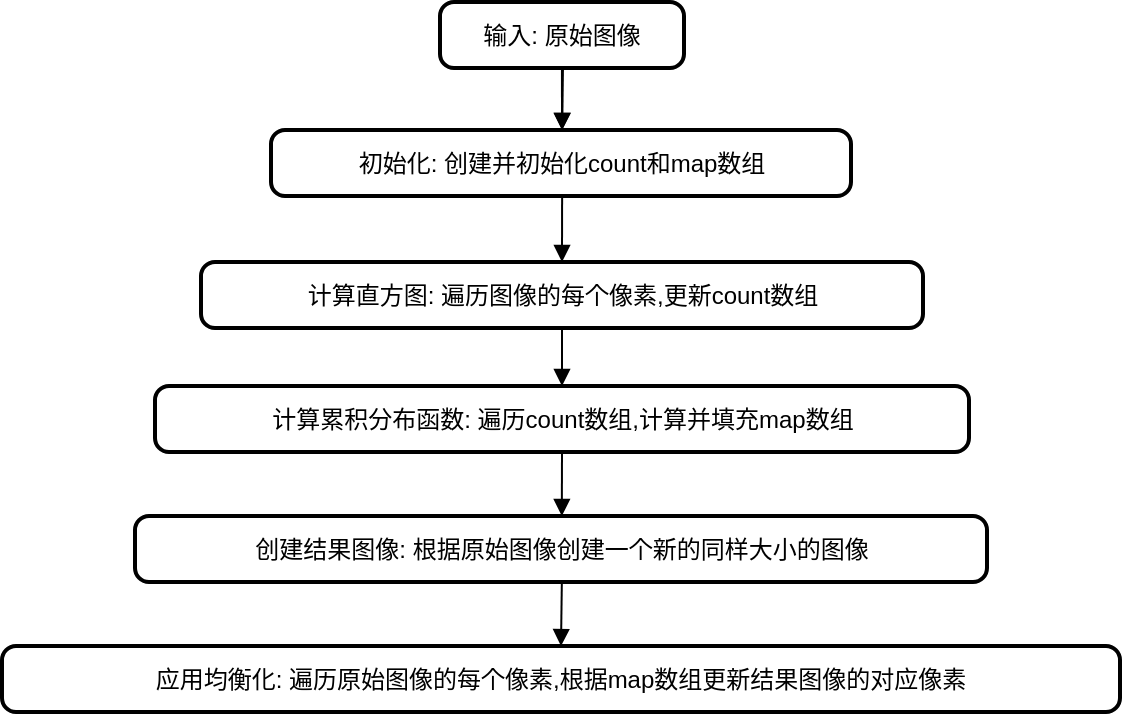 <mxfile version="21.3.6" type="device">
  <diagram name="第 1 页" id="5nDD9sZMzwFYkxg2Z-bp">
    <mxGraphModel dx="1158" dy="-566" grid="0" gridSize="10" guides="1" tooltips="1" connect="1" arrows="1" fold="1" page="0" pageScale="1" pageWidth="827" pageHeight="1169" math="0" shadow="0">
      <root>
        <mxCell id="0" />
        <mxCell id="1" parent="0" />
        <mxCell id="y1ZLQi6aJxDCDG3mssmD-125" value="输入: 原始图像" style="rounded=1;absoluteArcSize=1;arcSize=14;whiteSpace=wrap;strokeWidth=2;" vertex="1" parent="1">
          <mxGeometry x="239" y="1295" width="122" height="33" as="geometry" />
        </mxCell>
        <mxCell id="y1ZLQi6aJxDCDG3mssmD-126" value="初始化: 创建并初始化count和map数组" style="rounded=1;absoluteArcSize=1;arcSize=14;whiteSpace=wrap;strokeWidth=2;" vertex="1" parent="1">
          <mxGeometry x="154.5" y="1359" width="290" height="33" as="geometry" />
        </mxCell>
        <mxCell id="y1ZLQi6aJxDCDG3mssmD-127" value="计算直方图: 遍历图像的每个像素,更新count数组" style="rounded=1;absoluteArcSize=1;arcSize=14;whiteSpace=wrap;strokeWidth=2;" vertex="1" parent="1">
          <mxGeometry x="119.5" y="1425" width="361" height="33" as="geometry" />
        </mxCell>
        <mxCell id="y1ZLQi6aJxDCDG3mssmD-128" value="计算累积分布函数: 遍历count数组,计算并填充map数组" style="rounded=1;absoluteArcSize=1;arcSize=14;whiteSpace=wrap;strokeWidth=2;" vertex="1" parent="1">
          <mxGeometry x="96.5" y="1487" width="407" height="33" as="geometry" />
        </mxCell>
        <mxCell id="y1ZLQi6aJxDCDG3mssmD-129" value="创建结果图像: 根据原始图像创建一个新的同样大小的图像" style="rounded=1;absoluteArcSize=1;arcSize=14;whiteSpace=wrap;strokeWidth=2;" vertex="1" parent="1">
          <mxGeometry x="86.5" y="1552" width="426" height="33" as="geometry" />
        </mxCell>
        <mxCell id="y1ZLQi6aJxDCDG3mssmD-130" value="应用均衡化: 遍历原始图像的每个像素,根据map数组更新结果图像的对应像素" style="rounded=1;absoluteArcSize=1;arcSize=14;whiteSpace=wrap;strokeWidth=2;" vertex="1" parent="1">
          <mxGeometry x="20" y="1617" width="559" height="33" as="geometry" />
        </mxCell>
        <mxCell id="y1ZLQi6aJxDCDG3mssmD-131" value="" style="curved=1;startArrow=none;endArrow=block;exitX=0.504;exitY=1.012;entryX=0.502;entryY=0.012;rounded=0;" edge="1" parent="1" source="y1ZLQi6aJxDCDG3mssmD-125" target="y1ZLQi6aJxDCDG3mssmD-126">
          <mxGeometry relative="1" as="geometry">
            <Array as="points" />
          </mxGeometry>
        </mxCell>
        <mxCell id="y1ZLQi6aJxDCDG3mssmD-132" value="" style="curved=1;startArrow=none;endArrow=block;exitX=0.502;exitY=1.024;entryX=0.5;entryY=-0.006;rounded=0;" edge="1" parent="1" source="y1ZLQi6aJxDCDG3mssmD-126" target="y1ZLQi6aJxDCDG3mssmD-127">
          <mxGeometry relative="1" as="geometry">
            <Array as="points" />
          </mxGeometry>
        </mxCell>
        <mxCell id="y1ZLQi6aJxDCDG3mssmD-133" value="" style="curved=1;startArrow=none;endArrow=block;exitX=0.5;exitY=1.006;entryX=0.5;entryY=0.006;rounded=0;" edge="1" parent="1" source="y1ZLQi6aJxDCDG3mssmD-127" target="y1ZLQi6aJxDCDG3mssmD-128">
          <mxGeometry relative="1" as="geometry">
            <Array as="points" />
          </mxGeometry>
        </mxCell>
        <mxCell id="y1ZLQi6aJxDCDG3mssmD-134" value="" style="curved=1;startArrow=none;endArrow=block;exitX=0.5;exitY=1.018;entryX=0.501;entryY=-0.012;rounded=0;" edge="1" parent="1" source="y1ZLQi6aJxDCDG3mssmD-128" target="y1ZLQi6aJxDCDG3mssmD-129">
          <mxGeometry relative="1" as="geometry">
            <Array as="points" />
          </mxGeometry>
        </mxCell>
        <mxCell id="y1ZLQi6aJxDCDG3mssmD-135" value="" style="curved=1;startArrow=none;endArrow=block;exitX=0.501;exitY=1.0;entryX=0.5;entryY=2.312e-7;rounded=0;" edge="1" parent="1" source="y1ZLQi6aJxDCDG3mssmD-129" target="y1ZLQi6aJxDCDG3mssmD-130">
          <mxGeometry relative="1" as="geometry">
            <Array as="points" />
          </mxGeometry>
        </mxCell>
        <mxCell id="y1ZLQi6aJxDCDG3mssmD-153" value="" style="curved=1;startArrow=none;endArrow=block;exitX=0.504;exitY=1.012;entryX=0.502;entryY=0.012;rounded=0;" edge="1" parent="1">
          <mxGeometry relative="1" as="geometry">
            <Array as="points" />
            <mxPoint x="299.976" y="1329" as="sourcePoint" />
            <mxPoint x="300.0" y="1359" as="targetPoint" />
          </mxGeometry>
        </mxCell>
      </root>
    </mxGraphModel>
  </diagram>
</mxfile>
